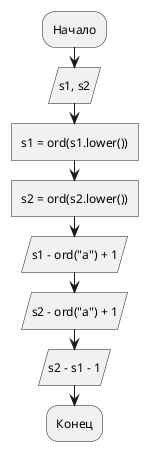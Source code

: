 @startuml
:Начало;
:s1, s2/
:s1 = ord(s1.lower())]
:s2 = ord(s2.lower())]
:s1 - ord("a") + 1/
:s2 - ord("a") + 1/
:s2 - s1 - 1/
:Конец;
@enduml